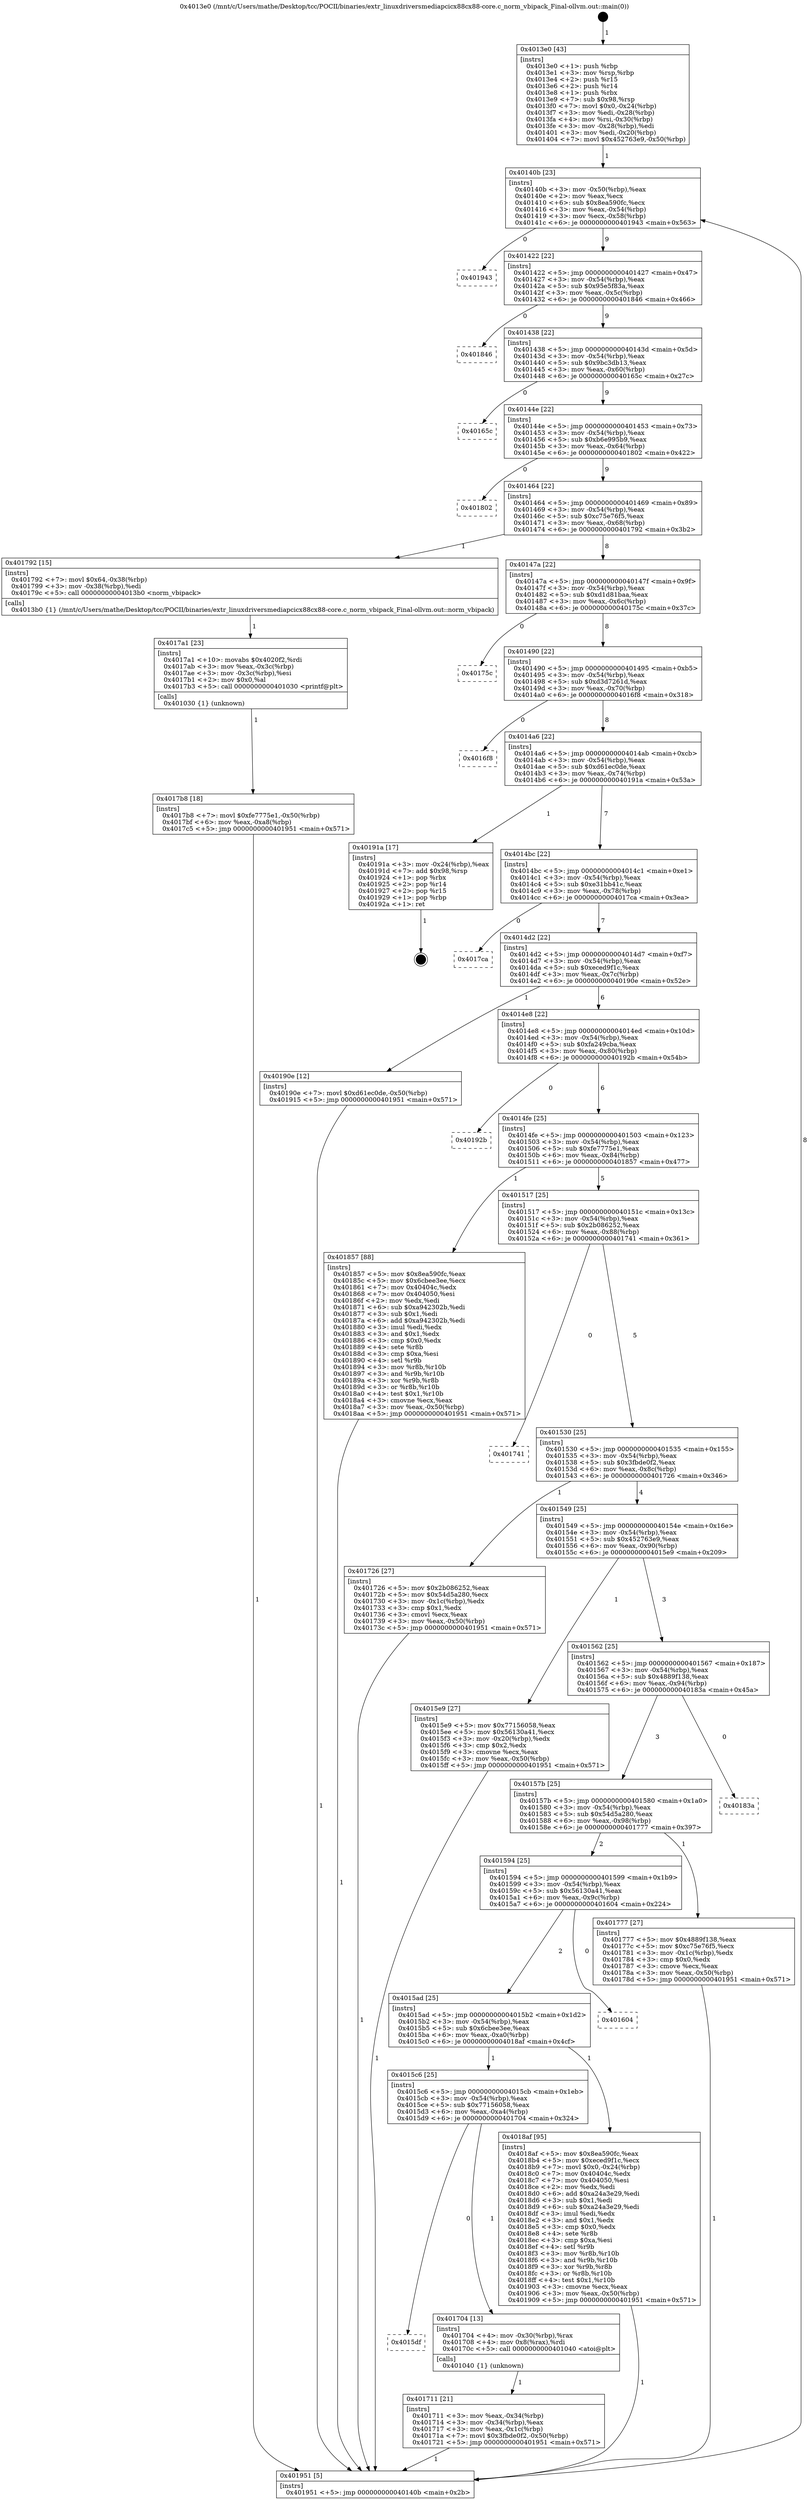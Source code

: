 digraph "0x4013e0" {
  label = "0x4013e0 (/mnt/c/Users/mathe/Desktop/tcc/POCII/binaries/extr_linuxdriversmediapcicx88cx88-core.c_norm_vbipack_Final-ollvm.out::main(0))"
  labelloc = "t"
  node[shape=record]

  Entry [label="",width=0.3,height=0.3,shape=circle,fillcolor=black,style=filled]
  "0x40140b" [label="{
     0x40140b [23]\l
     | [instrs]\l
     &nbsp;&nbsp;0x40140b \<+3\>: mov -0x50(%rbp),%eax\l
     &nbsp;&nbsp;0x40140e \<+2\>: mov %eax,%ecx\l
     &nbsp;&nbsp;0x401410 \<+6\>: sub $0x8ea590fc,%ecx\l
     &nbsp;&nbsp;0x401416 \<+3\>: mov %eax,-0x54(%rbp)\l
     &nbsp;&nbsp;0x401419 \<+3\>: mov %ecx,-0x58(%rbp)\l
     &nbsp;&nbsp;0x40141c \<+6\>: je 0000000000401943 \<main+0x563\>\l
  }"]
  "0x401943" [label="{
     0x401943\l
  }", style=dashed]
  "0x401422" [label="{
     0x401422 [22]\l
     | [instrs]\l
     &nbsp;&nbsp;0x401422 \<+5\>: jmp 0000000000401427 \<main+0x47\>\l
     &nbsp;&nbsp;0x401427 \<+3\>: mov -0x54(%rbp),%eax\l
     &nbsp;&nbsp;0x40142a \<+5\>: sub $0x95e5f83a,%eax\l
     &nbsp;&nbsp;0x40142f \<+3\>: mov %eax,-0x5c(%rbp)\l
     &nbsp;&nbsp;0x401432 \<+6\>: je 0000000000401846 \<main+0x466\>\l
  }"]
  Exit [label="",width=0.3,height=0.3,shape=circle,fillcolor=black,style=filled,peripheries=2]
  "0x401846" [label="{
     0x401846\l
  }", style=dashed]
  "0x401438" [label="{
     0x401438 [22]\l
     | [instrs]\l
     &nbsp;&nbsp;0x401438 \<+5\>: jmp 000000000040143d \<main+0x5d\>\l
     &nbsp;&nbsp;0x40143d \<+3\>: mov -0x54(%rbp),%eax\l
     &nbsp;&nbsp;0x401440 \<+5\>: sub $0x9bc3db13,%eax\l
     &nbsp;&nbsp;0x401445 \<+3\>: mov %eax,-0x60(%rbp)\l
     &nbsp;&nbsp;0x401448 \<+6\>: je 000000000040165c \<main+0x27c\>\l
  }"]
  "0x4017b8" [label="{
     0x4017b8 [18]\l
     | [instrs]\l
     &nbsp;&nbsp;0x4017b8 \<+7\>: movl $0xfe7775e1,-0x50(%rbp)\l
     &nbsp;&nbsp;0x4017bf \<+6\>: mov %eax,-0xa8(%rbp)\l
     &nbsp;&nbsp;0x4017c5 \<+5\>: jmp 0000000000401951 \<main+0x571\>\l
  }"]
  "0x40165c" [label="{
     0x40165c\l
  }", style=dashed]
  "0x40144e" [label="{
     0x40144e [22]\l
     | [instrs]\l
     &nbsp;&nbsp;0x40144e \<+5\>: jmp 0000000000401453 \<main+0x73\>\l
     &nbsp;&nbsp;0x401453 \<+3\>: mov -0x54(%rbp),%eax\l
     &nbsp;&nbsp;0x401456 \<+5\>: sub $0xb6e995b9,%eax\l
     &nbsp;&nbsp;0x40145b \<+3\>: mov %eax,-0x64(%rbp)\l
     &nbsp;&nbsp;0x40145e \<+6\>: je 0000000000401802 \<main+0x422\>\l
  }"]
  "0x4017a1" [label="{
     0x4017a1 [23]\l
     | [instrs]\l
     &nbsp;&nbsp;0x4017a1 \<+10\>: movabs $0x4020f2,%rdi\l
     &nbsp;&nbsp;0x4017ab \<+3\>: mov %eax,-0x3c(%rbp)\l
     &nbsp;&nbsp;0x4017ae \<+3\>: mov -0x3c(%rbp),%esi\l
     &nbsp;&nbsp;0x4017b1 \<+2\>: mov $0x0,%al\l
     &nbsp;&nbsp;0x4017b3 \<+5\>: call 0000000000401030 \<printf@plt\>\l
     | [calls]\l
     &nbsp;&nbsp;0x401030 \{1\} (unknown)\l
  }"]
  "0x401802" [label="{
     0x401802\l
  }", style=dashed]
  "0x401464" [label="{
     0x401464 [22]\l
     | [instrs]\l
     &nbsp;&nbsp;0x401464 \<+5\>: jmp 0000000000401469 \<main+0x89\>\l
     &nbsp;&nbsp;0x401469 \<+3\>: mov -0x54(%rbp),%eax\l
     &nbsp;&nbsp;0x40146c \<+5\>: sub $0xc75e76f5,%eax\l
     &nbsp;&nbsp;0x401471 \<+3\>: mov %eax,-0x68(%rbp)\l
     &nbsp;&nbsp;0x401474 \<+6\>: je 0000000000401792 \<main+0x3b2\>\l
  }"]
  "0x401711" [label="{
     0x401711 [21]\l
     | [instrs]\l
     &nbsp;&nbsp;0x401711 \<+3\>: mov %eax,-0x34(%rbp)\l
     &nbsp;&nbsp;0x401714 \<+3\>: mov -0x34(%rbp),%eax\l
     &nbsp;&nbsp;0x401717 \<+3\>: mov %eax,-0x1c(%rbp)\l
     &nbsp;&nbsp;0x40171a \<+7\>: movl $0x3fbde0f2,-0x50(%rbp)\l
     &nbsp;&nbsp;0x401721 \<+5\>: jmp 0000000000401951 \<main+0x571\>\l
  }"]
  "0x401792" [label="{
     0x401792 [15]\l
     | [instrs]\l
     &nbsp;&nbsp;0x401792 \<+7\>: movl $0x64,-0x38(%rbp)\l
     &nbsp;&nbsp;0x401799 \<+3\>: mov -0x38(%rbp),%edi\l
     &nbsp;&nbsp;0x40179c \<+5\>: call 00000000004013b0 \<norm_vbipack\>\l
     | [calls]\l
     &nbsp;&nbsp;0x4013b0 \{1\} (/mnt/c/Users/mathe/Desktop/tcc/POCII/binaries/extr_linuxdriversmediapcicx88cx88-core.c_norm_vbipack_Final-ollvm.out::norm_vbipack)\l
  }"]
  "0x40147a" [label="{
     0x40147a [22]\l
     | [instrs]\l
     &nbsp;&nbsp;0x40147a \<+5\>: jmp 000000000040147f \<main+0x9f\>\l
     &nbsp;&nbsp;0x40147f \<+3\>: mov -0x54(%rbp),%eax\l
     &nbsp;&nbsp;0x401482 \<+5\>: sub $0xd1d81baa,%eax\l
     &nbsp;&nbsp;0x401487 \<+3\>: mov %eax,-0x6c(%rbp)\l
     &nbsp;&nbsp;0x40148a \<+6\>: je 000000000040175c \<main+0x37c\>\l
  }"]
  "0x4015df" [label="{
     0x4015df\l
  }", style=dashed]
  "0x40175c" [label="{
     0x40175c\l
  }", style=dashed]
  "0x401490" [label="{
     0x401490 [22]\l
     | [instrs]\l
     &nbsp;&nbsp;0x401490 \<+5\>: jmp 0000000000401495 \<main+0xb5\>\l
     &nbsp;&nbsp;0x401495 \<+3\>: mov -0x54(%rbp),%eax\l
     &nbsp;&nbsp;0x401498 \<+5\>: sub $0xd3d7261d,%eax\l
     &nbsp;&nbsp;0x40149d \<+3\>: mov %eax,-0x70(%rbp)\l
     &nbsp;&nbsp;0x4014a0 \<+6\>: je 00000000004016f8 \<main+0x318\>\l
  }"]
  "0x401704" [label="{
     0x401704 [13]\l
     | [instrs]\l
     &nbsp;&nbsp;0x401704 \<+4\>: mov -0x30(%rbp),%rax\l
     &nbsp;&nbsp;0x401708 \<+4\>: mov 0x8(%rax),%rdi\l
     &nbsp;&nbsp;0x40170c \<+5\>: call 0000000000401040 \<atoi@plt\>\l
     | [calls]\l
     &nbsp;&nbsp;0x401040 \{1\} (unknown)\l
  }"]
  "0x4016f8" [label="{
     0x4016f8\l
  }", style=dashed]
  "0x4014a6" [label="{
     0x4014a6 [22]\l
     | [instrs]\l
     &nbsp;&nbsp;0x4014a6 \<+5\>: jmp 00000000004014ab \<main+0xcb\>\l
     &nbsp;&nbsp;0x4014ab \<+3\>: mov -0x54(%rbp),%eax\l
     &nbsp;&nbsp;0x4014ae \<+5\>: sub $0xd61ec0de,%eax\l
     &nbsp;&nbsp;0x4014b3 \<+3\>: mov %eax,-0x74(%rbp)\l
     &nbsp;&nbsp;0x4014b6 \<+6\>: je 000000000040191a \<main+0x53a\>\l
  }"]
  "0x4015c6" [label="{
     0x4015c6 [25]\l
     | [instrs]\l
     &nbsp;&nbsp;0x4015c6 \<+5\>: jmp 00000000004015cb \<main+0x1eb\>\l
     &nbsp;&nbsp;0x4015cb \<+3\>: mov -0x54(%rbp),%eax\l
     &nbsp;&nbsp;0x4015ce \<+5\>: sub $0x77156058,%eax\l
     &nbsp;&nbsp;0x4015d3 \<+6\>: mov %eax,-0xa4(%rbp)\l
     &nbsp;&nbsp;0x4015d9 \<+6\>: je 0000000000401704 \<main+0x324\>\l
  }"]
  "0x40191a" [label="{
     0x40191a [17]\l
     | [instrs]\l
     &nbsp;&nbsp;0x40191a \<+3\>: mov -0x24(%rbp),%eax\l
     &nbsp;&nbsp;0x40191d \<+7\>: add $0x98,%rsp\l
     &nbsp;&nbsp;0x401924 \<+1\>: pop %rbx\l
     &nbsp;&nbsp;0x401925 \<+2\>: pop %r14\l
     &nbsp;&nbsp;0x401927 \<+2\>: pop %r15\l
     &nbsp;&nbsp;0x401929 \<+1\>: pop %rbp\l
     &nbsp;&nbsp;0x40192a \<+1\>: ret\l
  }"]
  "0x4014bc" [label="{
     0x4014bc [22]\l
     | [instrs]\l
     &nbsp;&nbsp;0x4014bc \<+5\>: jmp 00000000004014c1 \<main+0xe1\>\l
     &nbsp;&nbsp;0x4014c1 \<+3\>: mov -0x54(%rbp),%eax\l
     &nbsp;&nbsp;0x4014c4 \<+5\>: sub $0xe31bb41c,%eax\l
     &nbsp;&nbsp;0x4014c9 \<+3\>: mov %eax,-0x78(%rbp)\l
     &nbsp;&nbsp;0x4014cc \<+6\>: je 00000000004017ca \<main+0x3ea\>\l
  }"]
  "0x4018af" [label="{
     0x4018af [95]\l
     | [instrs]\l
     &nbsp;&nbsp;0x4018af \<+5\>: mov $0x8ea590fc,%eax\l
     &nbsp;&nbsp;0x4018b4 \<+5\>: mov $0xeced9f1c,%ecx\l
     &nbsp;&nbsp;0x4018b9 \<+7\>: movl $0x0,-0x24(%rbp)\l
     &nbsp;&nbsp;0x4018c0 \<+7\>: mov 0x40404c,%edx\l
     &nbsp;&nbsp;0x4018c7 \<+7\>: mov 0x404050,%esi\l
     &nbsp;&nbsp;0x4018ce \<+2\>: mov %edx,%edi\l
     &nbsp;&nbsp;0x4018d0 \<+6\>: add $0xa24a3e29,%edi\l
     &nbsp;&nbsp;0x4018d6 \<+3\>: sub $0x1,%edi\l
     &nbsp;&nbsp;0x4018d9 \<+6\>: sub $0xa24a3e29,%edi\l
     &nbsp;&nbsp;0x4018df \<+3\>: imul %edi,%edx\l
     &nbsp;&nbsp;0x4018e2 \<+3\>: and $0x1,%edx\l
     &nbsp;&nbsp;0x4018e5 \<+3\>: cmp $0x0,%edx\l
     &nbsp;&nbsp;0x4018e8 \<+4\>: sete %r8b\l
     &nbsp;&nbsp;0x4018ec \<+3\>: cmp $0xa,%esi\l
     &nbsp;&nbsp;0x4018ef \<+4\>: setl %r9b\l
     &nbsp;&nbsp;0x4018f3 \<+3\>: mov %r8b,%r10b\l
     &nbsp;&nbsp;0x4018f6 \<+3\>: and %r9b,%r10b\l
     &nbsp;&nbsp;0x4018f9 \<+3\>: xor %r9b,%r8b\l
     &nbsp;&nbsp;0x4018fc \<+3\>: or %r8b,%r10b\l
     &nbsp;&nbsp;0x4018ff \<+4\>: test $0x1,%r10b\l
     &nbsp;&nbsp;0x401903 \<+3\>: cmovne %ecx,%eax\l
     &nbsp;&nbsp;0x401906 \<+3\>: mov %eax,-0x50(%rbp)\l
     &nbsp;&nbsp;0x401909 \<+5\>: jmp 0000000000401951 \<main+0x571\>\l
  }"]
  "0x4017ca" [label="{
     0x4017ca\l
  }", style=dashed]
  "0x4014d2" [label="{
     0x4014d2 [22]\l
     | [instrs]\l
     &nbsp;&nbsp;0x4014d2 \<+5\>: jmp 00000000004014d7 \<main+0xf7\>\l
     &nbsp;&nbsp;0x4014d7 \<+3\>: mov -0x54(%rbp),%eax\l
     &nbsp;&nbsp;0x4014da \<+5\>: sub $0xeced9f1c,%eax\l
     &nbsp;&nbsp;0x4014df \<+3\>: mov %eax,-0x7c(%rbp)\l
     &nbsp;&nbsp;0x4014e2 \<+6\>: je 000000000040190e \<main+0x52e\>\l
  }"]
  "0x4015ad" [label="{
     0x4015ad [25]\l
     | [instrs]\l
     &nbsp;&nbsp;0x4015ad \<+5\>: jmp 00000000004015b2 \<main+0x1d2\>\l
     &nbsp;&nbsp;0x4015b2 \<+3\>: mov -0x54(%rbp),%eax\l
     &nbsp;&nbsp;0x4015b5 \<+5\>: sub $0x6cbee3ee,%eax\l
     &nbsp;&nbsp;0x4015ba \<+6\>: mov %eax,-0xa0(%rbp)\l
     &nbsp;&nbsp;0x4015c0 \<+6\>: je 00000000004018af \<main+0x4cf\>\l
  }"]
  "0x40190e" [label="{
     0x40190e [12]\l
     | [instrs]\l
     &nbsp;&nbsp;0x40190e \<+7\>: movl $0xd61ec0de,-0x50(%rbp)\l
     &nbsp;&nbsp;0x401915 \<+5\>: jmp 0000000000401951 \<main+0x571\>\l
  }"]
  "0x4014e8" [label="{
     0x4014e8 [22]\l
     | [instrs]\l
     &nbsp;&nbsp;0x4014e8 \<+5\>: jmp 00000000004014ed \<main+0x10d\>\l
     &nbsp;&nbsp;0x4014ed \<+3\>: mov -0x54(%rbp),%eax\l
     &nbsp;&nbsp;0x4014f0 \<+5\>: sub $0xfa249cba,%eax\l
     &nbsp;&nbsp;0x4014f5 \<+3\>: mov %eax,-0x80(%rbp)\l
     &nbsp;&nbsp;0x4014f8 \<+6\>: je 000000000040192b \<main+0x54b\>\l
  }"]
  "0x401604" [label="{
     0x401604\l
  }", style=dashed]
  "0x40192b" [label="{
     0x40192b\l
  }", style=dashed]
  "0x4014fe" [label="{
     0x4014fe [25]\l
     | [instrs]\l
     &nbsp;&nbsp;0x4014fe \<+5\>: jmp 0000000000401503 \<main+0x123\>\l
     &nbsp;&nbsp;0x401503 \<+3\>: mov -0x54(%rbp),%eax\l
     &nbsp;&nbsp;0x401506 \<+5\>: sub $0xfe7775e1,%eax\l
     &nbsp;&nbsp;0x40150b \<+6\>: mov %eax,-0x84(%rbp)\l
     &nbsp;&nbsp;0x401511 \<+6\>: je 0000000000401857 \<main+0x477\>\l
  }"]
  "0x401594" [label="{
     0x401594 [25]\l
     | [instrs]\l
     &nbsp;&nbsp;0x401594 \<+5\>: jmp 0000000000401599 \<main+0x1b9\>\l
     &nbsp;&nbsp;0x401599 \<+3\>: mov -0x54(%rbp),%eax\l
     &nbsp;&nbsp;0x40159c \<+5\>: sub $0x56130a41,%eax\l
     &nbsp;&nbsp;0x4015a1 \<+6\>: mov %eax,-0x9c(%rbp)\l
     &nbsp;&nbsp;0x4015a7 \<+6\>: je 0000000000401604 \<main+0x224\>\l
  }"]
  "0x401857" [label="{
     0x401857 [88]\l
     | [instrs]\l
     &nbsp;&nbsp;0x401857 \<+5\>: mov $0x8ea590fc,%eax\l
     &nbsp;&nbsp;0x40185c \<+5\>: mov $0x6cbee3ee,%ecx\l
     &nbsp;&nbsp;0x401861 \<+7\>: mov 0x40404c,%edx\l
     &nbsp;&nbsp;0x401868 \<+7\>: mov 0x404050,%esi\l
     &nbsp;&nbsp;0x40186f \<+2\>: mov %edx,%edi\l
     &nbsp;&nbsp;0x401871 \<+6\>: sub $0xa942302b,%edi\l
     &nbsp;&nbsp;0x401877 \<+3\>: sub $0x1,%edi\l
     &nbsp;&nbsp;0x40187a \<+6\>: add $0xa942302b,%edi\l
     &nbsp;&nbsp;0x401880 \<+3\>: imul %edi,%edx\l
     &nbsp;&nbsp;0x401883 \<+3\>: and $0x1,%edx\l
     &nbsp;&nbsp;0x401886 \<+3\>: cmp $0x0,%edx\l
     &nbsp;&nbsp;0x401889 \<+4\>: sete %r8b\l
     &nbsp;&nbsp;0x40188d \<+3\>: cmp $0xa,%esi\l
     &nbsp;&nbsp;0x401890 \<+4\>: setl %r9b\l
     &nbsp;&nbsp;0x401894 \<+3\>: mov %r8b,%r10b\l
     &nbsp;&nbsp;0x401897 \<+3\>: and %r9b,%r10b\l
     &nbsp;&nbsp;0x40189a \<+3\>: xor %r9b,%r8b\l
     &nbsp;&nbsp;0x40189d \<+3\>: or %r8b,%r10b\l
     &nbsp;&nbsp;0x4018a0 \<+4\>: test $0x1,%r10b\l
     &nbsp;&nbsp;0x4018a4 \<+3\>: cmovne %ecx,%eax\l
     &nbsp;&nbsp;0x4018a7 \<+3\>: mov %eax,-0x50(%rbp)\l
     &nbsp;&nbsp;0x4018aa \<+5\>: jmp 0000000000401951 \<main+0x571\>\l
  }"]
  "0x401517" [label="{
     0x401517 [25]\l
     | [instrs]\l
     &nbsp;&nbsp;0x401517 \<+5\>: jmp 000000000040151c \<main+0x13c\>\l
     &nbsp;&nbsp;0x40151c \<+3\>: mov -0x54(%rbp),%eax\l
     &nbsp;&nbsp;0x40151f \<+5\>: sub $0x2b086252,%eax\l
     &nbsp;&nbsp;0x401524 \<+6\>: mov %eax,-0x88(%rbp)\l
     &nbsp;&nbsp;0x40152a \<+6\>: je 0000000000401741 \<main+0x361\>\l
  }"]
  "0x401777" [label="{
     0x401777 [27]\l
     | [instrs]\l
     &nbsp;&nbsp;0x401777 \<+5\>: mov $0x4889f138,%eax\l
     &nbsp;&nbsp;0x40177c \<+5\>: mov $0xc75e76f5,%ecx\l
     &nbsp;&nbsp;0x401781 \<+3\>: mov -0x1c(%rbp),%edx\l
     &nbsp;&nbsp;0x401784 \<+3\>: cmp $0x0,%edx\l
     &nbsp;&nbsp;0x401787 \<+3\>: cmove %ecx,%eax\l
     &nbsp;&nbsp;0x40178a \<+3\>: mov %eax,-0x50(%rbp)\l
     &nbsp;&nbsp;0x40178d \<+5\>: jmp 0000000000401951 \<main+0x571\>\l
  }"]
  "0x401741" [label="{
     0x401741\l
  }", style=dashed]
  "0x401530" [label="{
     0x401530 [25]\l
     | [instrs]\l
     &nbsp;&nbsp;0x401530 \<+5\>: jmp 0000000000401535 \<main+0x155\>\l
     &nbsp;&nbsp;0x401535 \<+3\>: mov -0x54(%rbp),%eax\l
     &nbsp;&nbsp;0x401538 \<+5\>: sub $0x3fbde0f2,%eax\l
     &nbsp;&nbsp;0x40153d \<+6\>: mov %eax,-0x8c(%rbp)\l
     &nbsp;&nbsp;0x401543 \<+6\>: je 0000000000401726 \<main+0x346\>\l
  }"]
  "0x40157b" [label="{
     0x40157b [25]\l
     | [instrs]\l
     &nbsp;&nbsp;0x40157b \<+5\>: jmp 0000000000401580 \<main+0x1a0\>\l
     &nbsp;&nbsp;0x401580 \<+3\>: mov -0x54(%rbp),%eax\l
     &nbsp;&nbsp;0x401583 \<+5\>: sub $0x54d5a280,%eax\l
     &nbsp;&nbsp;0x401588 \<+6\>: mov %eax,-0x98(%rbp)\l
     &nbsp;&nbsp;0x40158e \<+6\>: je 0000000000401777 \<main+0x397\>\l
  }"]
  "0x401726" [label="{
     0x401726 [27]\l
     | [instrs]\l
     &nbsp;&nbsp;0x401726 \<+5\>: mov $0x2b086252,%eax\l
     &nbsp;&nbsp;0x40172b \<+5\>: mov $0x54d5a280,%ecx\l
     &nbsp;&nbsp;0x401730 \<+3\>: mov -0x1c(%rbp),%edx\l
     &nbsp;&nbsp;0x401733 \<+3\>: cmp $0x1,%edx\l
     &nbsp;&nbsp;0x401736 \<+3\>: cmovl %ecx,%eax\l
     &nbsp;&nbsp;0x401739 \<+3\>: mov %eax,-0x50(%rbp)\l
     &nbsp;&nbsp;0x40173c \<+5\>: jmp 0000000000401951 \<main+0x571\>\l
  }"]
  "0x401549" [label="{
     0x401549 [25]\l
     | [instrs]\l
     &nbsp;&nbsp;0x401549 \<+5\>: jmp 000000000040154e \<main+0x16e\>\l
     &nbsp;&nbsp;0x40154e \<+3\>: mov -0x54(%rbp),%eax\l
     &nbsp;&nbsp;0x401551 \<+5\>: sub $0x452763e9,%eax\l
     &nbsp;&nbsp;0x401556 \<+6\>: mov %eax,-0x90(%rbp)\l
     &nbsp;&nbsp;0x40155c \<+6\>: je 00000000004015e9 \<main+0x209\>\l
  }"]
  "0x40183a" [label="{
     0x40183a\l
  }", style=dashed]
  "0x4015e9" [label="{
     0x4015e9 [27]\l
     | [instrs]\l
     &nbsp;&nbsp;0x4015e9 \<+5\>: mov $0x77156058,%eax\l
     &nbsp;&nbsp;0x4015ee \<+5\>: mov $0x56130a41,%ecx\l
     &nbsp;&nbsp;0x4015f3 \<+3\>: mov -0x20(%rbp),%edx\l
     &nbsp;&nbsp;0x4015f6 \<+3\>: cmp $0x2,%edx\l
     &nbsp;&nbsp;0x4015f9 \<+3\>: cmovne %ecx,%eax\l
     &nbsp;&nbsp;0x4015fc \<+3\>: mov %eax,-0x50(%rbp)\l
     &nbsp;&nbsp;0x4015ff \<+5\>: jmp 0000000000401951 \<main+0x571\>\l
  }"]
  "0x401562" [label="{
     0x401562 [25]\l
     | [instrs]\l
     &nbsp;&nbsp;0x401562 \<+5\>: jmp 0000000000401567 \<main+0x187\>\l
     &nbsp;&nbsp;0x401567 \<+3\>: mov -0x54(%rbp),%eax\l
     &nbsp;&nbsp;0x40156a \<+5\>: sub $0x4889f138,%eax\l
     &nbsp;&nbsp;0x40156f \<+6\>: mov %eax,-0x94(%rbp)\l
     &nbsp;&nbsp;0x401575 \<+6\>: je 000000000040183a \<main+0x45a\>\l
  }"]
  "0x401951" [label="{
     0x401951 [5]\l
     | [instrs]\l
     &nbsp;&nbsp;0x401951 \<+5\>: jmp 000000000040140b \<main+0x2b\>\l
  }"]
  "0x4013e0" [label="{
     0x4013e0 [43]\l
     | [instrs]\l
     &nbsp;&nbsp;0x4013e0 \<+1\>: push %rbp\l
     &nbsp;&nbsp;0x4013e1 \<+3\>: mov %rsp,%rbp\l
     &nbsp;&nbsp;0x4013e4 \<+2\>: push %r15\l
     &nbsp;&nbsp;0x4013e6 \<+2\>: push %r14\l
     &nbsp;&nbsp;0x4013e8 \<+1\>: push %rbx\l
     &nbsp;&nbsp;0x4013e9 \<+7\>: sub $0x98,%rsp\l
     &nbsp;&nbsp;0x4013f0 \<+7\>: movl $0x0,-0x24(%rbp)\l
     &nbsp;&nbsp;0x4013f7 \<+3\>: mov %edi,-0x28(%rbp)\l
     &nbsp;&nbsp;0x4013fa \<+4\>: mov %rsi,-0x30(%rbp)\l
     &nbsp;&nbsp;0x4013fe \<+3\>: mov -0x28(%rbp),%edi\l
     &nbsp;&nbsp;0x401401 \<+3\>: mov %edi,-0x20(%rbp)\l
     &nbsp;&nbsp;0x401404 \<+7\>: movl $0x452763e9,-0x50(%rbp)\l
  }"]
  Entry -> "0x4013e0" [label=" 1"]
  "0x40140b" -> "0x401943" [label=" 0"]
  "0x40140b" -> "0x401422" [label=" 9"]
  "0x40191a" -> Exit [label=" 1"]
  "0x401422" -> "0x401846" [label=" 0"]
  "0x401422" -> "0x401438" [label=" 9"]
  "0x40190e" -> "0x401951" [label=" 1"]
  "0x401438" -> "0x40165c" [label=" 0"]
  "0x401438" -> "0x40144e" [label=" 9"]
  "0x4018af" -> "0x401951" [label=" 1"]
  "0x40144e" -> "0x401802" [label=" 0"]
  "0x40144e" -> "0x401464" [label=" 9"]
  "0x401857" -> "0x401951" [label=" 1"]
  "0x401464" -> "0x401792" [label=" 1"]
  "0x401464" -> "0x40147a" [label=" 8"]
  "0x4017b8" -> "0x401951" [label=" 1"]
  "0x40147a" -> "0x40175c" [label=" 0"]
  "0x40147a" -> "0x401490" [label=" 8"]
  "0x4017a1" -> "0x4017b8" [label=" 1"]
  "0x401490" -> "0x4016f8" [label=" 0"]
  "0x401490" -> "0x4014a6" [label=" 8"]
  "0x401792" -> "0x4017a1" [label=" 1"]
  "0x4014a6" -> "0x40191a" [label=" 1"]
  "0x4014a6" -> "0x4014bc" [label=" 7"]
  "0x401726" -> "0x401951" [label=" 1"]
  "0x4014bc" -> "0x4017ca" [label=" 0"]
  "0x4014bc" -> "0x4014d2" [label=" 7"]
  "0x401711" -> "0x401951" [label=" 1"]
  "0x4014d2" -> "0x40190e" [label=" 1"]
  "0x4014d2" -> "0x4014e8" [label=" 6"]
  "0x4015c6" -> "0x4015df" [label=" 0"]
  "0x4014e8" -> "0x40192b" [label=" 0"]
  "0x4014e8" -> "0x4014fe" [label=" 6"]
  "0x4015c6" -> "0x401704" [label=" 1"]
  "0x4014fe" -> "0x401857" [label=" 1"]
  "0x4014fe" -> "0x401517" [label=" 5"]
  "0x4015ad" -> "0x4015c6" [label=" 1"]
  "0x401517" -> "0x401741" [label=" 0"]
  "0x401517" -> "0x401530" [label=" 5"]
  "0x4015ad" -> "0x4018af" [label=" 1"]
  "0x401530" -> "0x401726" [label=" 1"]
  "0x401530" -> "0x401549" [label=" 4"]
  "0x401594" -> "0x4015ad" [label=" 2"]
  "0x401549" -> "0x4015e9" [label=" 1"]
  "0x401549" -> "0x401562" [label=" 3"]
  "0x4015e9" -> "0x401951" [label=" 1"]
  "0x4013e0" -> "0x40140b" [label=" 1"]
  "0x401951" -> "0x40140b" [label=" 8"]
  "0x401594" -> "0x401604" [label=" 0"]
  "0x401562" -> "0x40183a" [label=" 0"]
  "0x401562" -> "0x40157b" [label=" 3"]
  "0x401704" -> "0x401711" [label=" 1"]
  "0x40157b" -> "0x401777" [label=" 1"]
  "0x40157b" -> "0x401594" [label=" 2"]
  "0x401777" -> "0x401951" [label=" 1"]
}
